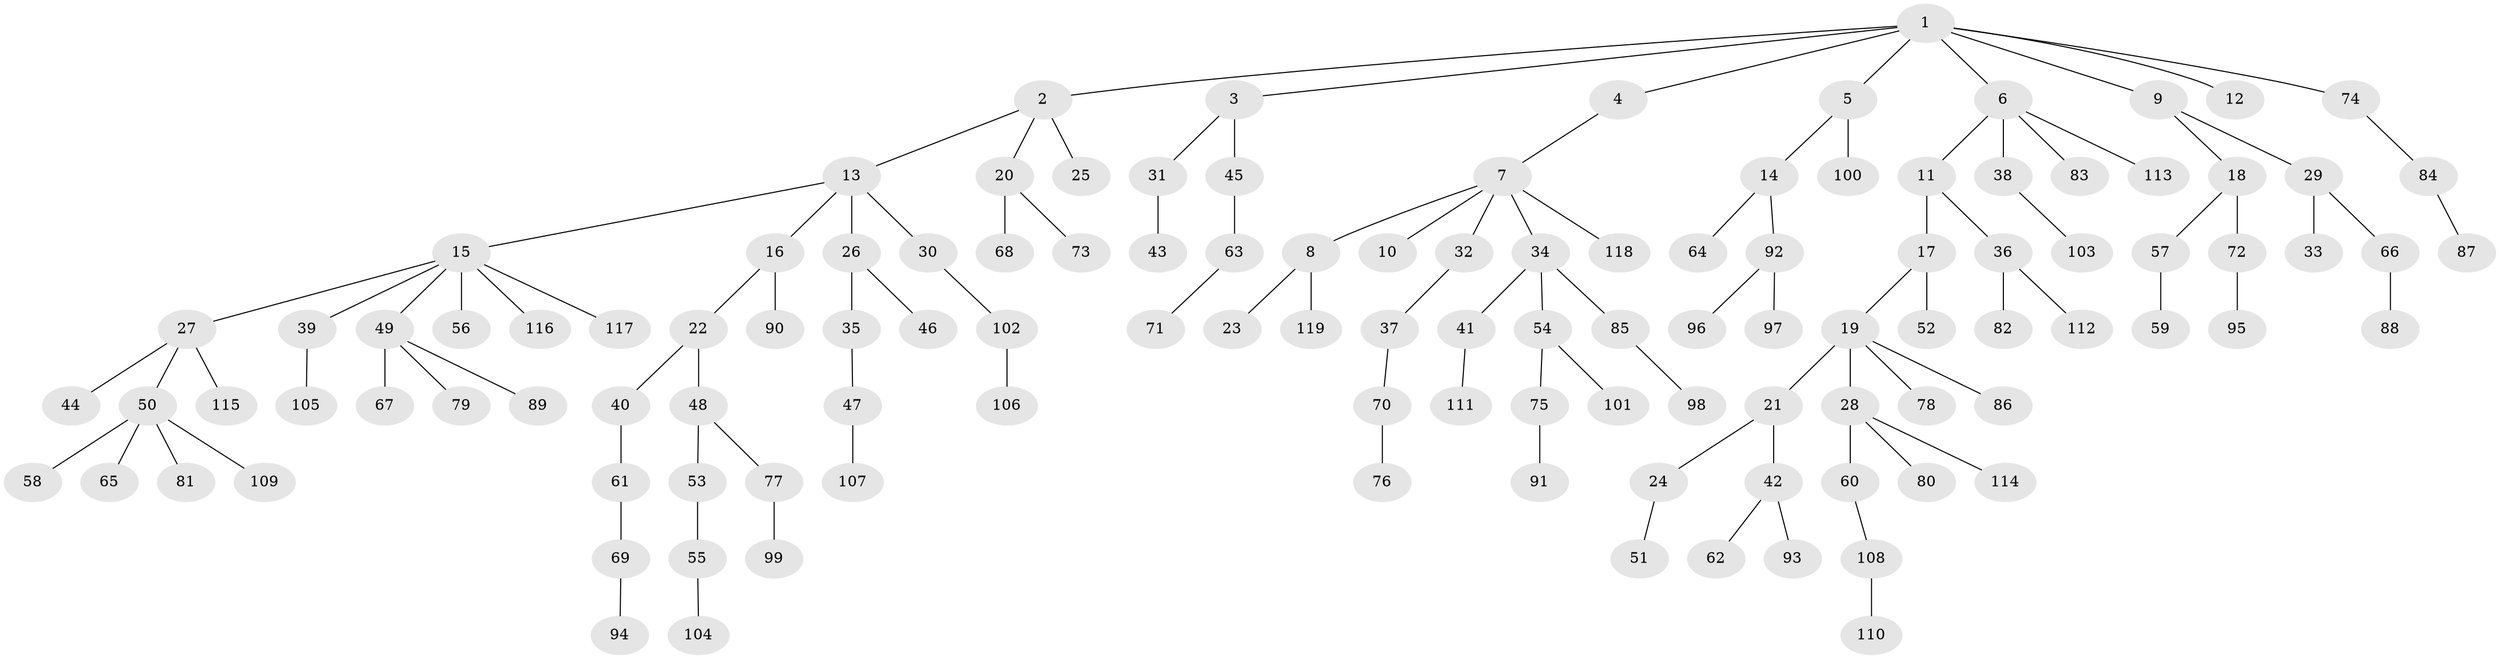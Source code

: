 // coarse degree distribution, {10: 0.011764705882352941, 3: 0.09411764705882353, 2: 0.2235294117647059, 4: 0.058823529411764705, 5: 0.023529411764705882, 1: 0.5529411764705883, 6: 0.023529411764705882, 7: 0.011764705882352941}
// Generated by graph-tools (version 1.1) at 2025/24/03/03/25 07:24:08]
// undirected, 119 vertices, 118 edges
graph export_dot {
graph [start="1"]
  node [color=gray90,style=filled];
  1;
  2;
  3;
  4;
  5;
  6;
  7;
  8;
  9;
  10;
  11;
  12;
  13;
  14;
  15;
  16;
  17;
  18;
  19;
  20;
  21;
  22;
  23;
  24;
  25;
  26;
  27;
  28;
  29;
  30;
  31;
  32;
  33;
  34;
  35;
  36;
  37;
  38;
  39;
  40;
  41;
  42;
  43;
  44;
  45;
  46;
  47;
  48;
  49;
  50;
  51;
  52;
  53;
  54;
  55;
  56;
  57;
  58;
  59;
  60;
  61;
  62;
  63;
  64;
  65;
  66;
  67;
  68;
  69;
  70;
  71;
  72;
  73;
  74;
  75;
  76;
  77;
  78;
  79;
  80;
  81;
  82;
  83;
  84;
  85;
  86;
  87;
  88;
  89;
  90;
  91;
  92;
  93;
  94;
  95;
  96;
  97;
  98;
  99;
  100;
  101;
  102;
  103;
  104;
  105;
  106;
  107;
  108;
  109;
  110;
  111;
  112;
  113;
  114;
  115;
  116;
  117;
  118;
  119;
  1 -- 2;
  1 -- 3;
  1 -- 4;
  1 -- 5;
  1 -- 6;
  1 -- 9;
  1 -- 12;
  1 -- 74;
  2 -- 13;
  2 -- 20;
  2 -- 25;
  3 -- 31;
  3 -- 45;
  4 -- 7;
  5 -- 14;
  5 -- 100;
  6 -- 11;
  6 -- 38;
  6 -- 83;
  6 -- 113;
  7 -- 8;
  7 -- 10;
  7 -- 32;
  7 -- 34;
  7 -- 118;
  8 -- 23;
  8 -- 119;
  9 -- 18;
  9 -- 29;
  11 -- 17;
  11 -- 36;
  13 -- 15;
  13 -- 16;
  13 -- 26;
  13 -- 30;
  14 -- 64;
  14 -- 92;
  15 -- 27;
  15 -- 39;
  15 -- 49;
  15 -- 56;
  15 -- 116;
  15 -- 117;
  16 -- 22;
  16 -- 90;
  17 -- 19;
  17 -- 52;
  18 -- 57;
  18 -- 72;
  19 -- 21;
  19 -- 28;
  19 -- 78;
  19 -- 86;
  20 -- 68;
  20 -- 73;
  21 -- 24;
  21 -- 42;
  22 -- 40;
  22 -- 48;
  24 -- 51;
  26 -- 35;
  26 -- 46;
  27 -- 44;
  27 -- 50;
  27 -- 115;
  28 -- 60;
  28 -- 80;
  28 -- 114;
  29 -- 33;
  29 -- 66;
  30 -- 102;
  31 -- 43;
  32 -- 37;
  34 -- 41;
  34 -- 54;
  34 -- 85;
  35 -- 47;
  36 -- 82;
  36 -- 112;
  37 -- 70;
  38 -- 103;
  39 -- 105;
  40 -- 61;
  41 -- 111;
  42 -- 62;
  42 -- 93;
  45 -- 63;
  47 -- 107;
  48 -- 53;
  48 -- 77;
  49 -- 67;
  49 -- 79;
  49 -- 89;
  50 -- 58;
  50 -- 65;
  50 -- 81;
  50 -- 109;
  53 -- 55;
  54 -- 75;
  54 -- 101;
  55 -- 104;
  57 -- 59;
  60 -- 108;
  61 -- 69;
  63 -- 71;
  66 -- 88;
  69 -- 94;
  70 -- 76;
  72 -- 95;
  74 -- 84;
  75 -- 91;
  77 -- 99;
  84 -- 87;
  85 -- 98;
  92 -- 96;
  92 -- 97;
  102 -- 106;
  108 -- 110;
}

